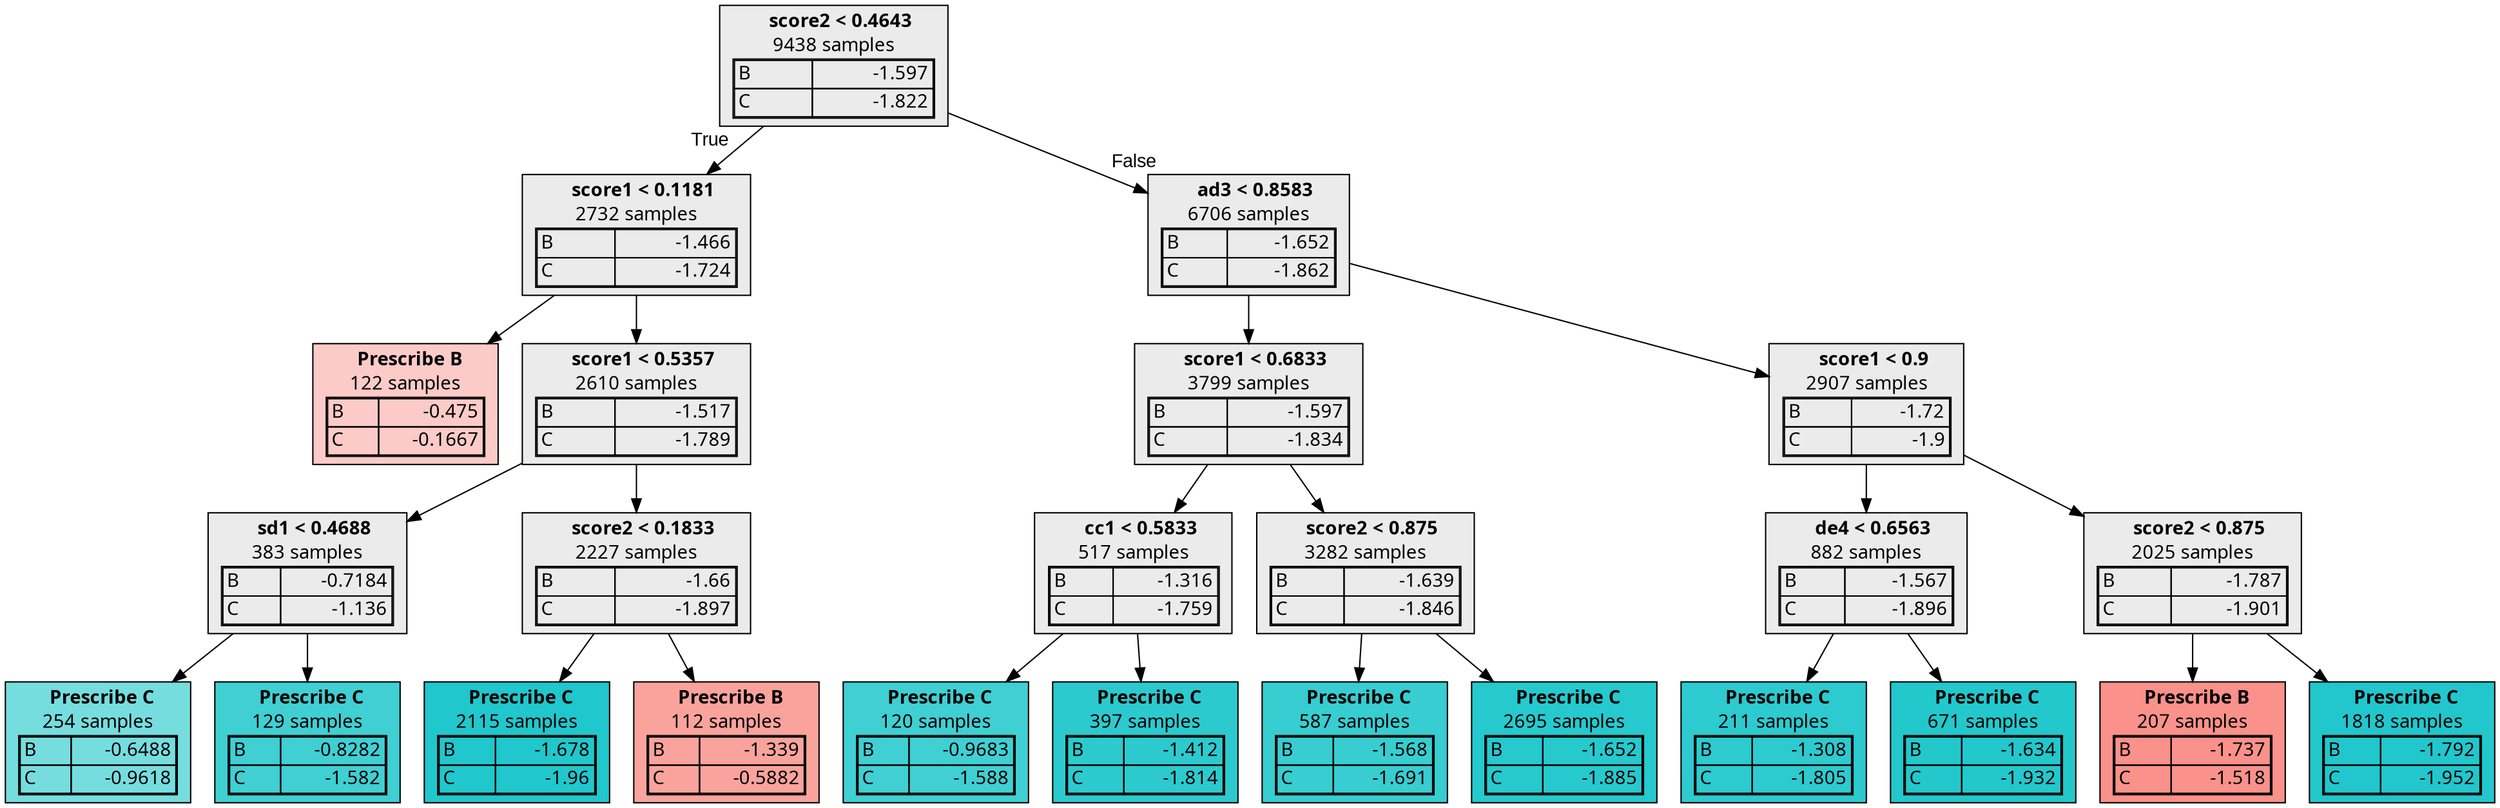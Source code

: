 digraph {
    1 [label=<  <TABLE BORDER="0" CELLPADDING="0">
      <TR>
    <TD>
      <B> score2 &lt; 0.4643</B>
    </TD>
  </TR>

    <TR>
      <TD>9438 samples</TD>
    </TR>
    <TR>
  <TD>
    <TABLE CELLSPACING="0">
      
        <TR >
    <TD ALIGN="LEFT">B</TD>
    <TD ALIGN="RIGHT">-1.597</TD>
  </TR>
  <TR class="highlighted">
    <TD ALIGN="LEFT">C</TD>
    <TD ALIGN="RIGHT">-1.822</TD>
  </TR>

    </TABLE>
  </TD>
</TR>

  </TABLE>
>,fillcolor="#EBEBEB",shape=box,fontname="bold arial",style="filled"];
    1 -> 2 [labeldistance=2.5, labelangle=45, headlabel="True",fontname="arial"];
    1 -> 11 [labeldistance=2.5, labelangle=-45, headlabel="False",fontname="arial"];
    2 [label=<  <TABLE BORDER="0" CELLPADDING="0">
      <TR>
    <TD>
      <B> score1 &lt; 0.1181</B>
    </TD>
  </TR>

    <TR>
      <TD>2732 samples</TD>
    </TR>
    <TR>
  <TD>
    <TABLE CELLSPACING="0">
      
        <TR >
    <TD ALIGN="LEFT">B</TD>
    <TD ALIGN="RIGHT">-1.466</TD>
  </TR>
  <TR class="highlighted">
    <TD ALIGN="LEFT">C</TD>
    <TD ALIGN="RIGHT">-1.724</TD>
  </TR>

    </TABLE>
  </TD>
</TR>

  </TABLE>
>,fillcolor="#EBEBEB",shape=box,fontname="bold arial",style="filled"];
    2 -> 3;
    2 -> 4;
    3 [label=<  <TABLE BORDER="0" CELLPADDING="0">
      <TR>
    <TD>
      <B>Prescribe B</B>
    </TD>
  </TR>

    <TR>
      <TD>122 samples</TD>
    </TR>
    <TR>
  <TD>
    <TABLE CELLSPACING="0">
      
        <TR class="highlighted">
    <TD ALIGN="LEFT">B</TD>
    <TD ALIGN="RIGHT">-0.475</TD>
  </TR>
  <TR >
    <TD ALIGN="LEFT">C</TD>
    <TD ALIGN="RIGHT">-0.1667</TD>
  </TR>

    </TABLE>
  </TD>
</TR>

  </TABLE>
>,fillcolor="#F8766D60",shape=box,fontname="bold arial",style="filled",color=black];
    4 [label=<  <TABLE BORDER="0" CELLPADDING="0">
      <TR>
    <TD>
      <B> score1 &lt; 0.5357</B>
    </TD>
  </TR>

    <TR>
      <TD>2610 samples</TD>
    </TR>
    <TR>
  <TD>
    <TABLE CELLSPACING="0">
      
        <TR >
    <TD ALIGN="LEFT">B</TD>
    <TD ALIGN="RIGHT">-1.517</TD>
  </TR>
  <TR class="highlighted">
    <TD ALIGN="LEFT">C</TD>
    <TD ALIGN="RIGHT">-1.789</TD>
  </TR>

    </TABLE>
  </TD>
</TR>

  </TABLE>
>,fillcolor="#EBEBEB",shape=box,fontname="bold arial",style="filled"];
    4 -> 5;
    4 -> 8;
    5 [label=<  <TABLE BORDER="0" CELLPADDING="0">
      <TR>
    <TD>
      <B> sd1 &lt; 0.4688</B>
    </TD>
  </TR>

    <TR>
      <TD>383 samples</TD>
    </TR>
    <TR>
  <TD>
    <TABLE CELLSPACING="0">
      
        <TR >
    <TD ALIGN="LEFT">B</TD>
    <TD ALIGN="RIGHT">-0.7184</TD>
  </TR>
  <TR class="highlighted">
    <TD ALIGN="LEFT">C</TD>
    <TD ALIGN="RIGHT">-1.136</TD>
  </TR>

    </TABLE>
  </TD>
</TR>

  </TABLE>
>,fillcolor="#EBEBEB",shape=box,fontname="bold arial",style="filled"];
    5 -> 6;
    5 -> 7;
    6 [label=<  <TABLE BORDER="0" CELLPADDING="0">
      <TR>
    <TD>
      <B>Prescribe C</B>
    </TD>
  </TR>

    <TR>
      <TD>254 samples</TD>
    </TR>
    <TR>
  <TD>
    <TABLE CELLSPACING="0">
      
        <TR >
    <TD ALIGN="LEFT">B</TD>
    <TD ALIGN="RIGHT">-0.6488</TD>
  </TR>
  <TR class="highlighted">
    <TD ALIGN="LEFT">C</TD>
    <TD ALIGN="RIGHT">-0.9618</TD>
  </TR>

    </TABLE>
  </TD>
</TR>

  </TABLE>
>,fillcolor="#00BFC489",shape=box,fontname="bold arial",style="filled",color=black];
    7 [label=<  <TABLE BORDER="0" CELLPADDING="0">
      <TR>
    <TD>
      <B>Prescribe C</B>
    </TD>
  </TR>

    <TR>
      <TD>129 samples</TD>
    </TR>
    <TR>
  <TD>
    <TABLE CELLSPACING="0">
      
        <TR >
    <TD ALIGN="LEFT">B</TD>
    <TD ALIGN="RIGHT">-0.8282</TD>
  </TR>
  <TR class="highlighted">
    <TD ALIGN="LEFT">C</TD>
    <TD ALIGN="RIGHT">-1.582</TD>
  </TR>

    </TABLE>
  </TD>
</TR>

  </TABLE>
>,fillcolor="#00BFC4bf",shape=box,fontname="bold arial",style="filled",color=black];
    8 [label=<  <TABLE BORDER="0" CELLPADDING="0">
      <TR>
    <TD>
      <B> score2 &lt; 0.1833</B>
    </TD>
  </TR>

    <TR>
      <TD>2227 samples</TD>
    </TR>
    <TR>
  <TD>
    <TABLE CELLSPACING="0">
      
        <TR >
    <TD ALIGN="LEFT">B</TD>
    <TD ALIGN="RIGHT">-1.66</TD>
  </TR>
  <TR class="highlighted">
    <TD ALIGN="LEFT">C</TD>
    <TD ALIGN="RIGHT">-1.897</TD>
  </TR>

    </TABLE>
  </TD>
</TR>

  </TABLE>
>,fillcolor="#EBEBEB",shape=box,fontname="bold arial",style="filled"];
    8 -> 9;
    8 -> 10;
    9 [label=<  <TABLE BORDER="0" CELLPADDING="0">
      <TR>
    <TD>
      <B>Prescribe C</B>
    </TD>
  </TR>

    <TR>
      <TD>2115 samples</TD>
    </TR>
    <TR>
  <TD>
    <TABLE CELLSPACING="0">
      
        <TR >
    <TD ALIGN="LEFT">B</TD>
    <TD ALIGN="RIGHT">-1.678</TD>
  </TR>
  <TR class="highlighted">
    <TD ALIGN="LEFT">C</TD>
    <TD ALIGN="RIGHT">-1.96</TD>
  </TR>

    </TABLE>
  </TD>
</TR>

  </TABLE>
>,fillcolor="#00BFC4df",shape=box,fontname="bold arial",style="filled",color=black];
    10 [label=<  <TABLE BORDER="0" CELLPADDING="0">
      <TR>
    <TD>
      <B>Prescribe B</B>
    </TD>
  </TR>

    <TR>
      <TD>112 samples</TD>
    </TR>
    <TR>
  <TD>
    <TABLE CELLSPACING="0">
      
        <TR class="highlighted">
    <TD ALIGN="LEFT">B</TD>
    <TD ALIGN="RIGHT">-1.339</TD>
  </TR>
  <TR >
    <TD ALIGN="LEFT">C</TD>
    <TD ALIGN="RIGHT">-0.5882</TD>
  </TR>

    </TABLE>
  </TD>
</TR>

  </TABLE>
>,fillcolor="#F8766Daa",shape=box,fontname="bold arial",style="filled",color=black];
    11 [label=<  <TABLE BORDER="0" CELLPADDING="0">
      <TR>
    <TD>
      <B> ad3 &lt; 0.8583</B>
    </TD>
  </TR>

    <TR>
      <TD>6706 samples</TD>
    </TR>
    <TR>
  <TD>
    <TABLE CELLSPACING="0">
      
        <TR >
    <TD ALIGN="LEFT">B</TD>
    <TD ALIGN="RIGHT">-1.652</TD>
  </TR>
  <TR class="highlighted">
    <TD ALIGN="LEFT">C</TD>
    <TD ALIGN="RIGHT">-1.862</TD>
  </TR>

    </TABLE>
  </TD>
</TR>

  </TABLE>
>,fillcolor="#EBEBEB",shape=box,fontname="bold arial",style="filled"];
    11 -> 12;
    11 -> 19;
    12 [label=<  <TABLE BORDER="0" CELLPADDING="0">
      <TR>
    <TD>
      <B> score1 &lt; 0.6833</B>
    </TD>
  </TR>

    <TR>
      <TD>3799 samples</TD>
    </TR>
    <TR>
  <TD>
    <TABLE CELLSPACING="0">
      
        <TR >
    <TD ALIGN="LEFT">B</TD>
    <TD ALIGN="RIGHT">-1.597</TD>
  </TR>
  <TR class="highlighted">
    <TD ALIGN="LEFT">C</TD>
    <TD ALIGN="RIGHT">-1.834</TD>
  </TR>

    </TABLE>
  </TD>
</TR>

  </TABLE>
>,fillcolor="#EBEBEB",shape=box,fontname="bold arial",style="filled"];
    12 -> 13;
    12 -> 16;
    13 [label=<  <TABLE BORDER="0" CELLPADDING="0">
      <TR>
    <TD>
      <B> cc1 &lt; 0.5833</B>
    </TD>
  </TR>

    <TR>
      <TD>517 samples</TD>
    </TR>
    <TR>
  <TD>
    <TABLE CELLSPACING="0">
      
        <TR >
    <TD ALIGN="LEFT">B</TD>
    <TD ALIGN="RIGHT">-1.316</TD>
  </TR>
  <TR class="highlighted">
    <TD ALIGN="LEFT">C</TD>
    <TD ALIGN="RIGHT">-1.759</TD>
  </TR>

    </TABLE>
  </TD>
</TR>

  </TABLE>
>,fillcolor="#EBEBEB",shape=box,fontname="bold arial",style="filled"];
    13 -> 14;
    13 -> 15;
    14 [label=<  <TABLE BORDER="0" CELLPADDING="0">
      <TR>
    <TD>
      <B>Prescribe C</B>
    </TD>
  </TR>

    <TR>
      <TD>120 samples</TD>
    </TR>
    <TR>
  <TD>
    <TABLE CELLSPACING="0">
      
        <TR >
    <TD ALIGN="LEFT">B</TD>
    <TD ALIGN="RIGHT">-0.9683</TD>
  </TR>
  <TR class="highlighted">
    <TD ALIGN="LEFT">C</TD>
    <TD ALIGN="RIGHT">-1.588</TD>
  </TR>

    </TABLE>
  </TD>
</TR>

  </TABLE>
>,fillcolor="#00BFC4bf",shape=box,fontname="bold arial",style="filled",color=black];
    15 [label=<  <TABLE BORDER="0" CELLPADDING="0">
      <TR>
    <TD>
      <B>Prescribe C</B>
    </TD>
  </TR>

    <TR>
      <TD>397 samples</TD>
    </TR>
    <TR>
  <TD>
    <TABLE CELLSPACING="0">
      
        <TR >
    <TD ALIGN="LEFT">B</TD>
    <TD ALIGN="RIGHT">-1.412</TD>
  </TR>
  <TR class="highlighted">
    <TD ALIGN="LEFT">C</TD>
    <TD ALIGN="RIGHT">-1.814</TD>
  </TR>

    </TABLE>
  </TD>
</TR>

  </TABLE>
>,fillcolor="#00BFC4d3",shape=box,fontname="bold arial",style="filled",color=black];
    16 [label=<  <TABLE BORDER="0" CELLPADDING="0">
      <TR>
    <TD>
      <B> score2 &lt; 0.875</B>
    </TD>
  </TR>

    <TR>
      <TD>3282 samples</TD>
    </TR>
    <TR>
  <TD>
    <TABLE CELLSPACING="0">
      
        <TR >
    <TD ALIGN="LEFT">B</TD>
    <TD ALIGN="RIGHT">-1.639</TD>
  </TR>
  <TR class="highlighted">
    <TD ALIGN="LEFT">C</TD>
    <TD ALIGN="RIGHT">-1.846</TD>
  </TR>

    </TABLE>
  </TD>
</TR>

  </TABLE>
>,fillcolor="#EBEBEB",shape=box,fontname="bold arial",style="filled"];
    16 -> 17;
    16 -> 18;
    17 [label=<  <TABLE BORDER="0" CELLPADDING="0">
      <TR>
    <TD>
      <B>Prescribe C</B>
    </TD>
  </TR>

    <TR>
      <TD>587 samples</TD>
    </TR>
    <TR>
  <TD>
    <TABLE CELLSPACING="0">
      
        <TR >
    <TD ALIGN="LEFT">B</TD>
    <TD ALIGN="RIGHT">-1.568</TD>
  </TR>
  <TR class="highlighted">
    <TD ALIGN="LEFT">C</TD>
    <TD ALIGN="RIGHT">-1.691</TD>
  </TR>

    </TABLE>
  </TD>
</TR>

  </TABLE>
>,fillcolor="#00BFC4c8",shape=box,fontname="bold arial",style="filled",color=black];
    18 [label=<  <TABLE BORDER="0" CELLPADDING="0">
      <TR>
    <TD>
      <B>Prescribe C</B>
    </TD>
  </TR>

    <TR>
      <TD>2695 samples</TD>
    </TR>
    <TR>
  <TD>
    <TABLE CELLSPACING="0">
      
        <TR >
    <TD ALIGN="LEFT">B</TD>
    <TD ALIGN="RIGHT">-1.652</TD>
  </TR>
  <TR class="highlighted">
    <TD ALIGN="LEFT">C</TD>
    <TD ALIGN="RIGHT">-1.885</TD>
  </TR>

    </TABLE>
  </TD>
</TR>

  </TABLE>
>,fillcolor="#00BFC4d9",shape=box,fontname="bold arial",style="filled",color=black];
    19 [label=<  <TABLE BORDER="0" CELLPADDING="0">
      <TR>
    <TD>
      <B> score1 &lt; 0.9</B>
    </TD>
  </TR>

    <TR>
      <TD>2907 samples</TD>
    </TR>
    <TR>
  <TD>
    <TABLE CELLSPACING="0">
      
        <TR >
    <TD ALIGN="LEFT">B</TD>
    <TD ALIGN="RIGHT">-1.72</TD>
  </TR>
  <TR class="highlighted">
    <TD ALIGN="LEFT">C</TD>
    <TD ALIGN="RIGHT">-1.9</TD>
  </TR>

    </TABLE>
  </TD>
</TR>

  </TABLE>
>,fillcolor="#EBEBEB",shape=box,fontname="bold arial",style="filled"];
    19 -> 20;
    19 -> 23;
    20 [label=<  <TABLE BORDER="0" CELLPADDING="0">
      <TR>
    <TD>
      <B> de4 &lt; 0.6563</B>
    </TD>
  </TR>

    <TR>
      <TD>882 samples</TD>
    </TR>
    <TR>
  <TD>
    <TABLE CELLSPACING="0">
      
        <TR >
    <TD ALIGN="LEFT">B</TD>
    <TD ALIGN="RIGHT">-1.567</TD>
  </TR>
  <TR class="highlighted">
    <TD ALIGN="LEFT">C</TD>
    <TD ALIGN="RIGHT">-1.896</TD>
  </TR>

    </TABLE>
  </TD>
</TR>

  </TABLE>
>,fillcolor="#EBEBEB",shape=box,fontname="bold arial",style="filled"];
    20 -> 21;
    20 -> 22;
    21 [label=<  <TABLE BORDER="0" CELLPADDING="0">
      <TR>
    <TD>
      <B>Prescribe C</B>
    </TD>
  </TR>

    <TR>
      <TD>211 samples</TD>
    </TR>
    <TR>
  <TD>
    <TABLE CELLSPACING="0">
      
        <TR >
    <TD ALIGN="LEFT">B</TD>
    <TD ALIGN="RIGHT">-1.308</TD>
  </TR>
  <TR class="highlighted">
    <TD ALIGN="LEFT">C</TD>
    <TD ALIGN="RIGHT">-1.805</TD>
  </TR>

    </TABLE>
  </TD>
</TR>

  </TABLE>
>,fillcolor="#00BFC4d2",shape=box,fontname="bold arial",style="filled",color=black];
    22 [label=<  <TABLE BORDER="0" CELLPADDING="0">
      <TR>
    <TD>
      <B>Prescribe C</B>
    </TD>
  </TR>

    <TR>
      <TD>671 samples</TD>
    </TR>
    <TR>
  <TD>
    <TABLE CELLSPACING="0">
      
        <TR >
    <TD ALIGN="LEFT">B</TD>
    <TD ALIGN="RIGHT">-1.634</TD>
  </TR>
  <TR class="highlighted">
    <TD ALIGN="LEFT">C</TD>
    <TD ALIGN="RIGHT">-1.932</TD>
  </TR>

    </TABLE>
  </TD>
</TR>

  </TABLE>
>,fillcolor="#00BFC4dd",shape=box,fontname="bold arial",style="filled",color=black];
    23 [label=<  <TABLE BORDER="0" CELLPADDING="0">
      <TR>
    <TD>
      <B> score2 &lt; 0.875</B>
    </TD>
  </TR>

    <TR>
      <TD>2025 samples</TD>
    </TR>
    <TR>
  <TD>
    <TABLE CELLSPACING="0">
      
        <TR >
    <TD ALIGN="LEFT">B</TD>
    <TD ALIGN="RIGHT">-1.787</TD>
  </TR>
  <TR class="highlighted">
    <TD ALIGN="LEFT">C</TD>
    <TD ALIGN="RIGHT">-1.901</TD>
  </TR>

    </TABLE>
  </TD>
</TR>

  </TABLE>
>,fillcolor="#EBEBEB",shape=box,fontname="bold arial",style="filled"];
    23 -> 24;
    23 -> 25;
    24 [label=<  <TABLE BORDER="0" CELLPADDING="0">
      <TR>
    <TD>
      <B>Prescribe B</B>
    </TD>
  </TR>

    <TR>
      <TD>207 samples</TD>
    </TR>
    <TR>
  <TD>
    <TABLE CELLSPACING="0">
      
        <TR class="highlighted">
    <TD ALIGN="LEFT">B</TD>
    <TD ALIGN="RIGHT">-1.737</TD>
  </TR>
  <TR >
    <TD ALIGN="LEFT">C</TD>
    <TD ALIGN="RIGHT">-1.518</TD>
  </TR>

    </TABLE>
  </TD>
</TR>

  </TABLE>
>,fillcolor="#F8766Dcc",shape=box,fontname="bold arial",style="filled",color=black];
    25 [label=<  <TABLE BORDER="0" CELLPADDING="0">
      <TR>
    <TD>
      <B>Prescribe C</B>
    </TD>
  </TR>

    <TR>
      <TD>1818 samples</TD>
    </TR>
    <TR>
  <TD>
    <TABLE CELLSPACING="0">
      
        <TR >
    <TD ALIGN="LEFT">B</TD>
    <TD ALIGN="RIGHT">-1.792</TD>
  </TR>
  <TR class="highlighted">
    <TD ALIGN="LEFT">C</TD>
    <TD ALIGN="RIGHT">-1.952</TD>
  </TR>

    </TABLE>
  </TD>
</TR>

  </TABLE>
>,fillcolor="#00BFC4de",shape=box,fontname="bold arial",style="filled",color=black];
}
